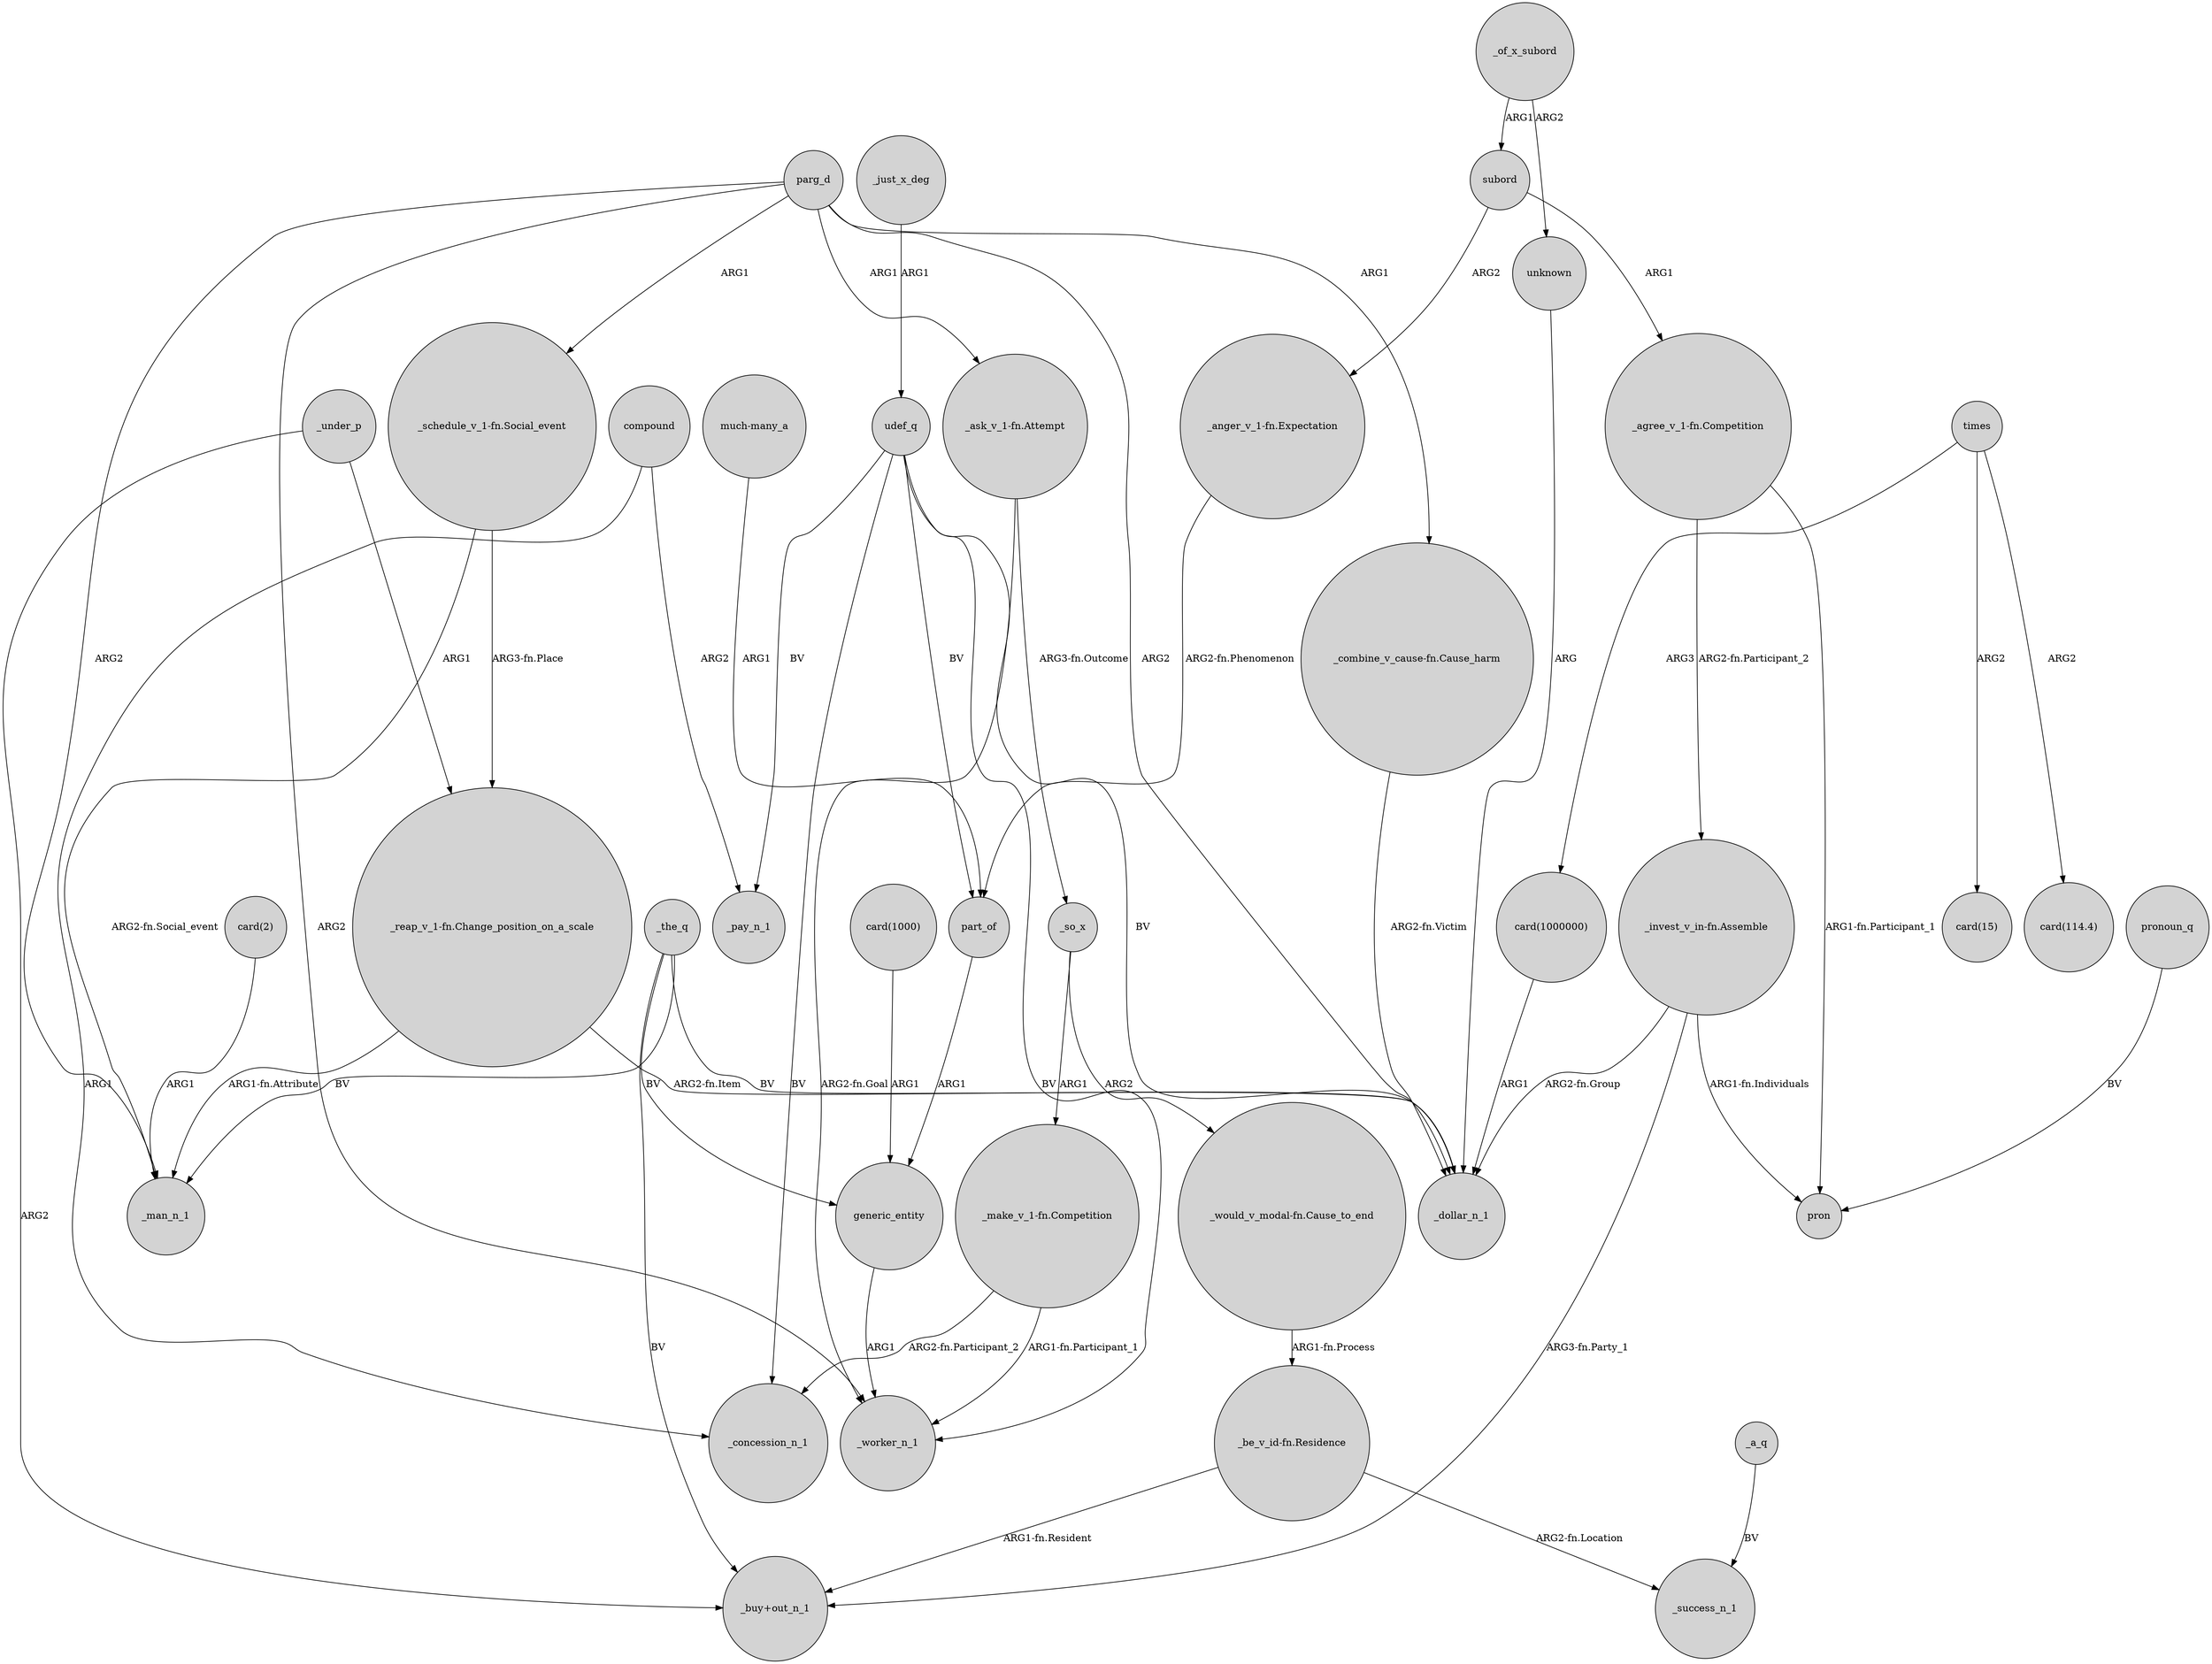 digraph {
	node [shape=circle style=filled]
	_under_p -> "_reap_v_1-fn.Change_position_on_a_scale" [label=ARG1]
	udef_q -> _pay_n_1 [label=BV]
	"_anger_v_1-fn.Expectation" -> part_of [label="ARG2-fn.Phenomenon"]
	parg_d -> _dollar_n_1 [label=ARG2]
	parg_d -> _worker_n_1 [label=ARG2]
	"_combine_v_cause-fn.Cause_harm" -> _dollar_n_1 [label="ARG2-fn.Victim"]
	"card(2)" -> _man_n_1 [label=ARG1]
	"_agree_v_1-fn.Competition" -> pron [label="ARG1-fn.Participant_1"]
	_of_x_subord -> subord [label=ARG1]
	"_reap_v_1-fn.Change_position_on_a_scale" -> _man_n_1 [label="ARG1-fn.Attribute"]
	udef_q -> part_of [label=BV]
	parg_d -> "_combine_v_cause-fn.Cause_harm" [label=ARG1]
	parg_d -> "_ask_v_1-fn.Attempt" [label=ARG1]
	"_invest_v_in-fn.Assemble" -> "_buy+out_n_1" [label="ARG3-fn.Party_1"]
	compound -> _pay_n_1 [label=ARG2]
	_of_x_subord -> unknown [label=ARG2]
	"_reap_v_1-fn.Change_position_on_a_scale" -> _dollar_n_1 [label="ARG2-fn.Item"]
	times -> "card(1000000)" [label=ARG3]
	_the_q -> _dollar_n_1 [label=BV]
	_so_x -> "_would_v_modal-fn.Cause_to_end" [label=ARG2]
	"_schedule_v_1-fn.Social_event" -> "_reap_v_1-fn.Change_position_on_a_scale" [label="ARG3-fn.Place"]
	"_make_v_1-fn.Competition" -> _concession_n_1 [label="ARG2-fn.Participant_2"]
	unknown -> _dollar_n_1 [label=ARG]
	times -> "card(15)" [label=ARG2]
	pronoun_q -> pron [label=BV]
	"_be_v_id-fn.Residence" -> "_buy+out_n_1" [label="ARG1-fn.Resident"]
	"_ask_v_1-fn.Attempt" -> _so_x [label="ARG3-fn.Outcome"]
	udef_q -> _concession_n_1 [label=BV]
	"_invest_v_in-fn.Assemble" -> pron [label="ARG1-fn.Individuals"]
	parg_d -> "_schedule_v_1-fn.Social_event" [label=ARG1]
	udef_q -> _worker_n_1 [label=BV]
	compound -> _concession_n_1 [label=ARG1]
	"much-many_a" -> part_of [label=ARG1]
	_a_q -> _success_n_1 [label=BV]
	"_schedule_v_1-fn.Social_event" -> _man_n_1 [label="ARG2-fn.Social_event"]
	"_invest_v_in-fn.Assemble" -> _dollar_n_1 [label="ARG2-fn.Group"]
	_under_p -> "_buy+out_n_1" [label=ARG2]
	_the_q -> generic_entity [label=BV]
	parg_d -> _man_n_1 [label=ARG2]
	udef_q -> _dollar_n_1 [label=BV]
	"card(1000000)" -> _dollar_n_1 [label=ARG1]
	_so_x -> "_make_v_1-fn.Competition" [label=ARG1]
	"_be_v_id-fn.Residence" -> _success_n_1 [label="ARG2-fn.Location"]
	"_would_v_modal-fn.Cause_to_end" -> "_be_v_id-fn.Residence" [label="ARG1-fn.Process"]
	"_make_v_1-fn.Competition" -> _worker_n_1 [label="ARG1-fn.Participant_1"]
	times -> "card(114.4)" [label=ARG2]
	"_agree_v_1-fn.Competition" -> "_invest_v_in-fn.Assemble" [label="ARG2-fn.Participant_2"]
	subord -> "_anger_v_1-fn.Expectation" [label=ARG2]
	"card(1000)" -> generic_entity [label=ARG1]
	part_of -> generic_entity [label=ARG1]
	_the_q -> "_buy+out_n_1" [label=BV]
	subord -> "_agree_v_1-fn.Competition" [label=ARG1]
	generic_entity -> _worker_n_1 [label=ARG1]
	_the_q -> _man_n_1 [label=BV]
	"_ask_v_1-fn.Attempt" -> _worker_n_1 [label="ARG2-fn.Goal"]
	_just_x_deg -> udef_q [label=ARG1]
}
